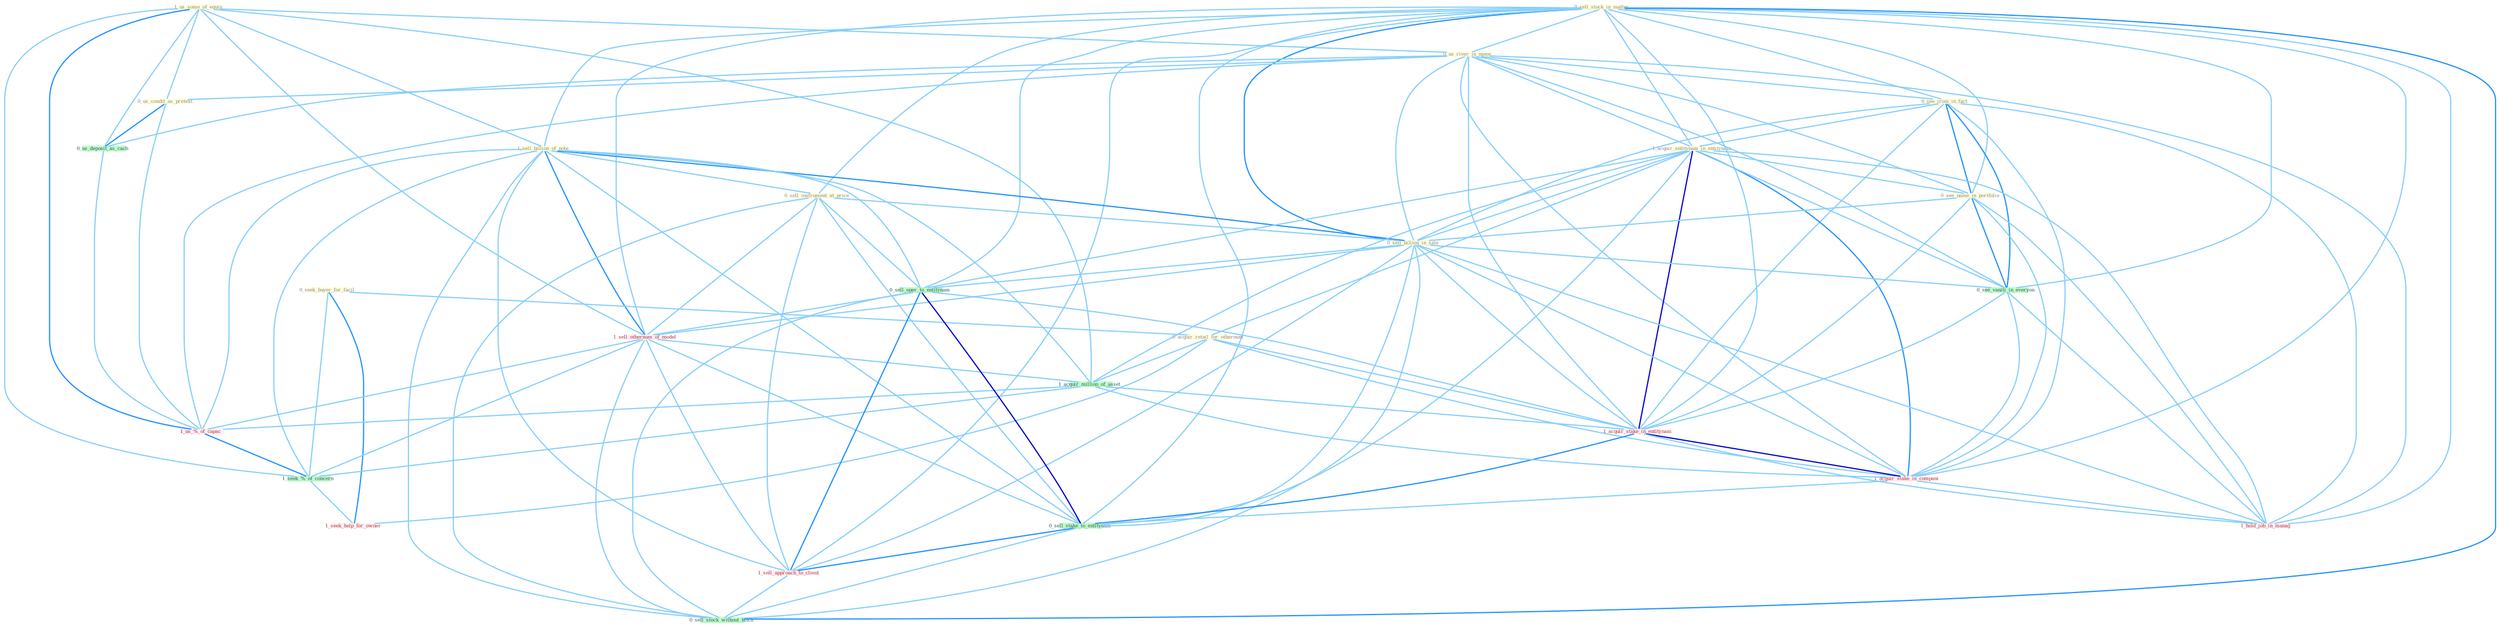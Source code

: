 Graph G{ 
    node
    [shape=polygon,style=filled,width=.5,height=.06,color="#BDFCC9",fixedsize=true,fontsize=4,
    fontcolor="#2f4f4f"];
    {node
    [color="#ffffe0", fontcolor="#8b7d6b"] "1_us_some_of_equip " "0_sell_stock_in_matter " "0_us_river_in_name " "0_us_condit_as_pretext " "1_sell_billion_of_note " "0_see_ironi_in_fact " "1_acquir_entitynam_in_entitynam " "0_sell_instrument_at_price " "0_see_name_in_portfolio " "0_seek_buyer_for_facil " "0_sell_billion_in_sale " "0_acquir_retail_for_othernum "}
{node [color="#fff0f5", fontcolor="#b22222"] "1_sell_othernum_of_model " "1_acquir_stake_in_entitynam " "1_acquir_stake_in_compani " "1_us_%_of_capac " "1_sell_approach_to_client " "1_hold_job_in_manag " "1_seek_help_for_owner "}
edge [color="#B0E2FF"];

	"1_us_some_of_equip " -- "0_us_river_in_name " [w="1", color="#87cefa" ];
	"1_us_some_of_equip " -- "0_us_condit_as_pretext " [w="1", color="#87cefa" ];
	"1_us_some_of_equip " -- "1_sell_billion_of_note " [w="1", color="#87cefa" ];
	"1_us_some_of_equip " -- "1_sell_othernum_of_model " [w="1", color="#87cefa" ];
	"1_us_some_of_equip " -- "1_acquir_million_of_asset " [w="1", color="#87cefa" ];
	"1_us_some_of_equip " -- "0_us_deposit_as_cach " [w="1", color="#87cefa" ];
	"1_us_some_of_equip " -- "1_us_%_of_capac " [w="2", color="#1e90ff" , len=0.8];
	"1_us_some_of_equip " -- "1_seek_%_of_concern " [w="1", color="#87cefa" ];
	"0_sell_stock_in_matter " -- "0_us_river_in_name " [w="1", color="#87cefa" ];
	"0_sell_stock_in_matter " -- "1_sell_billion_of_note " [w="1", color="#87cefa" ];
	"0_sell_stock_in_matter " -- "0_see_ironi_in_fact " [w="1", color="#87cefa" ];
	"0_sell_stock_in_matter " -- "1_acquir_entitynam_in_entitynam " [w="1", color="#87cefa" ];
	"0_sell_stock_in_matter " -- "0_sell_instrument_at_price " [w="1", color="#87cefa" ];
	"0_sell_stock_in_matter " -- "0_see_name_in_portfolio " [w="1", color="#87cefa" ];
	"0_sell_stock_in_matter " -- "0_sell_billion_in_sale " [w="2", color="#1e90ff" , len=0.8];
	"0_sell_stock_in_matter " -- "0_sell_oper_to_entitynam " [w="1", color="#87cefa" ];
	"0_sell_stock_in_matter " -- "1_sell_othernum_of_model " [w="1", color="#87cefa" ];
	"0_sell_stock_in_matter " -- "0_see_vaniti_in_everyon " [w="1", color="#87cefa" ];
	"0_sell_stock_in_matter " -- "1_acquir_stake_in_entitynam " [w="1", color="#87cefa" ];
	"0_sell_stock_in_matter " -- "1_acquir_stake_in_compani " [w="1", color="#87cefa" ];
	"0_sell_stock_in_matter " -- "0_sell_stake_to_entitynam " [w="1", color="#87cefa" ];
	"0_sell_stock_in_matter " -- "1_sell_approach_to_client " [w="1", color="#87cefa" ];
	"0_sell_stock_in_matter " -- "1_hold_job_in_manag " [w="1", color="#87cefa" ];
	"0_sell_stock_in_matter " -- "0_sell_stock_without_hitch " [w="2", color="#1e90ff" , len=0.8];
	"0_us_river_in_name " -- "0_us_condit_as_pretext " [w="1", color="#87cefa" ];
	"0_us_river_in_name " -- "0_see_ironi_in_fact " [w="1", color="#87cefa" ];
	"0_us_river_in_name " -- "1_acquir_entitynam_in_entitynam " [w="1", color="#87cefa" ];
	"0_us_river_in_name " -- "0_see_name_in_portfolio " [w="1", color="#87cefa" ];
	"0_us_river_in_name " -- "0_sell_billion_in_sale " [w="1", color="#87cefa" ];
	"0_us_river_in_name " -- "0_see_vaniti_in_everyon " [w="1", color="#87cefa" ];
	"0_us_river_in_name " -- "0_us_deposit_as_cach " [w="1", color="#87cefa" ];
	"0_us_river_in_name " -- "1_acquir_stake_in_entitynam " [w="1", color="#87cefa" ];
	"0_us_river_in_name " -- "1_acquir_stake_in_compani " [w="1", color="#87cefa" ];
	"0_us_river_in_name " -- "1_us_%_of_capac " [w="1", color="#87cefa" ];
	"0_us_river_in_name " -- "1_hold_job_in_manag " [w="1", color="#87cefa" ];
	"0_us_condit_as_pretext " -- "0_us_deposit_as_cach " [w="2", color="#1e90ff" , len=0.8];
	"0_us_condit_as_pretext " -- "1_us_%_of_capac " [w="1", color="#87cefa" ];
	"1_sell_billion_of_note " -- "0_sell_instrument_at_price " [w="1", color="#87cefa" ];
	"1_sell_billion_of_note " -- "0_sell_billion_in_sale " [w="2", color="#1e90ff" , len=0.8];
	"1_sell_billion_of_note " -- "0_sell_oper_to_entitynam " [w="1", color="#87cefa" ];
	"1_sell_billion_of_note " -- "1_sell_othernum_of_model " [w="2", color="#1e90ff" , len=0.8];
	"1_sell_billion_of_note " -- "1_acquir_million_of_asset " [w="1", color="#87cefa" ];
	"1_sell_billion_of_note " -- "0_sell_stake_to_entitynam " [w="1", color="#87cefa" ];
	"1_sell_billion_of_note " -- "1_us_%_of_capac " [w="1", color="#87cefa" ];
	"1_sell_billion_of_note " -- "1_sell_approach_to_client " [w="1", color="#87cefa" ];
	"1_sell_billion_of_note " -- "0_sell_stock_without_hitch " [w="1", color="#87cefa" ];
	"1_sell_billion_of_note " -- "1_seek_%_of_concern " [w="1", color="#87cefa" ];
	"0_see_ironi_in_fact " -- "1_acquir_entitynam_in_entitynam " [w="1", color="#87cefa" ];
	"0_see_ironi_in_fact " -- "0_see_name_in_portfolio " [w="2", color="#1e90ff" , len=0.8];
	"0_see_ironi_in_fact " -- "0_sell_billion_in_sale " [w="1", color="#87cefa" ];
	"0_see_ironi_in_fact " -- "0_see_vaniti_in_everyon " [w="2", color="#1e90ff" , len=0.8];
	"0_see_ironi_in_fact " -- "1_acquir_stake_in_entitynam " [w="1", color="#87cefa" ];
	"0_see_ironi_in_fact " -- "1_acquir_stake_in_compani " [w="1", color="#87cefa" ];
	"0_see_ironi_in_fact " -- "1_hold_job_in_manag " [w="1", color="#87cefa" ];
	"1_acquir_entitynam_in_entitynam " -- "0_see_name_in_portfolio " [w="1", color="#87cefa" ];
	"1_acquir_entitynam_in_entitynam " -- "0_sell_billion_in_sale " [w="1", color="#87cefa" ];
	"1_acquir_entitynam_in_entitynam " -- "0_acquir_retail_for_othernum " [w="1", color="#87cefa" ];
	"1_acquir_entitynam_in_entitynam " -- "0_sell_oper_to_entitynam " [w="1", color="#87cefa" ];
	"1_acquir_entitynam_in_entitynam " -- "0_see_vaniti_in_everyon " [w="1", color="#87cefa" ];
	"1_acquir_entitynam_in_entitynam " -- "1_acquir_million_of_asset " [w="1", color="#87cefa" ];
	"1_acquir_entitynam_in_entitynam " -- "1_acquir_stake_in_entitynam " [w="3", color="#0000cd" , len=0.6];
	"1_acquir_entitynam_in_entitynam " -- "1_acquir_stake_in_compani " [w="2", color="#1e90ff" , len=0.8];
	"1_acquir_entitynam_in_entitynam " -- "0_sell_stake_to_entitynam " [w="1", color="#87cefa" ];
	"1_acquir_entitynam_in_entitynam " -- "1_hold_job_in_manag " [w="1", color="#87cefa" ];
	"0_sell_instrument_at_price " -- "0_sell_billion_in_sale " [w="1", color="#87cefa" ];
	"0_sell_instrument_at_price " -- "0_sell_oper_to_entitynam " [w="1", color="#87cefa" ];
	"0_sell_instrument_at_price " -- "1_sell_othernum_of_model " [w="1", color="#87cefa" ];
	"0_sell_instrument_at_price " -- "0_sell_stake_to_entitynam " [w="1", color="#87cefa" ];
	"0_sell_instrument_at_price " -- "1_sell_approach_to_client " [w="1", color="#87cefa" ];
	"0_sell_instrument_at_price " -- "0_sell_stock_without_hitch " [w="1", color="#87cefa" ];
	"0_see_name_in_portfolio " -- "0_sell_billion_in_sale " [w="1", color="#87cefa" ];
	"0_see_name_in_portfolio " -- "0_see_vaniti_in_everyon " [w="2", color="#1e90ff" , len=0.8];
	"0_see_name_in_portfolio " -- "1_acquir_stake_in_entitynam " [w="1", color="#87cefa" ];
	"0_see_name_in_portfolio " -- "1_acquir_stake_in_compani " [w="1", color="#87cefa" ];
	"0_see_name_in_portfolio " -- "1_hold_job_in_manag " [w="1", color="#87cefa" ];
	"0_seek_buyer_for_facil " -- "0_acquir_retail_for_othernum " [w="1", color="#87cefa" ];
	"0_seek_buyer_for_facil " -- "1_seek_%_of_concern " [w="1", color="#87cefa" ];
	"0_seek_buyer_for_facil " -- "1_seek_help_for_owner " [w="2", color="#1e90ff" , len=0.8];
	"0_sell_billion_in_sale " -- "0_sell_oper_to_entitynam " [w="1", color="#87cefa" ];
	"0_sell_billion_in_sale " -- "1_sell_othernum_of_model " [w="1", color="#87cefa" ];
	"0_sell_billion_in_sale " -- "0_see_vaniti_in_everyon " [w="1", color="#87cefa" ];
	"0_sell_billion_in_sale " -- "1_acquir_stake_in_entitynam " [w="1", color="#87cefa" ];
	"0_sell_billion_in_sale " -- "1_acquir_stake_in_compani " [w="1", color="#87cefa" ];
	"0_sell_billion_in_sale " -- "0_sell_stake_to_entitynam " [w="1", color="#87cefa" ];
	"0_sell_billion_in_sale " -- "1_sell_approach_to_client " [w="1", color="#87cefa" ];
	"0_sell_billion_in_sale " -- "1_hold_job_in_manag " [w="1", color="#87cefa" ];
	"0_sell_billion_in_sale " -- "0_sell_stock_without_hitch " [w="1", color="#87cefa" ];
	"0_acquir_retail_for_othernum " -- "1_acquir_million_of_asset " [w="1", color="#87cefa" ];
	"0_acquir_retail_for_othernum " -- "1_acquir_stake_in_entitynam " [w="1", color="#87cefa" ];
	"0_acquir_retail_for_othernum " -- "1_acquir_stake_in_compani " [w="1", color="#87cefa" ];
	"0_acquir_retail_for_othernum " -- "1_seek_help_for_owner " [w="1", color="#87cefa" ];
	"0_sell_oper_to_entitynam " -- "1_sell_othernum_of_model " [w="1", color="#87cefa" ];
	"0_sell_oper_to_entitynam " -- "1_acquir_stake_in_entitynam " [w="1", color="#87cefa" ];
	"0_sell_oper_to_entitynam " -- "0_sell_stake_to_entitynam " [w="3", color="#0000cd" , len=0.6];
	"0_sell_oper_to_entitynam " -- "1_sell_approach_to_client " [w="2", color="#1e90ff" , len=0.8];
	"0_sell_oper_to_entitynam " -- "0_sell_stock_without_hitch " [w="1", color="#87cefa" ];
	"1_sell_othernum_of_model " -- "1_acquir_million_of_asset " [w="1", color="#87cefa" ];
	"1_sell_othernum_of_model " -- "0_sell_stake_to_entitynam " [w="1", color="#87cefa" ];
	"1_sell_othernum_of_model " -- "1_us_%_of_capac " [w="1", color="#87cefa" ];
	"1_sell_othernum_of_model " -- "1_sell_approach_to_client " [w="1", color="#87cefa" ];
	"1_sell_othernum_of_model " -- "0_sell_stock_without_hitch " [w="1", color="#87cefa" ];
	"1_sell_othernum_of_model " -- "1_seek_%_of_concern " [w="1", color="#87cefa" ];
	"0_see_vaniti_in_everyon " -- "1_acquir_stake_in_entitynam " [w="1", color="#87cefa" ];
	"0_see_vaniti_in_everyon " -- "1_acquir_stake_in_compani " [w="1", color="#87cefa" ];
	"0_see_vaniti_in_everyon " -- "1_hold_job_in_manag " [w="1", color="#87cefa" ];
	"1_acquir_million_of_asset " -- "1_acquir_stake_in_entitynam " [w="1", color="#87cefa" ];
	"1_acquir_million_of_asset " -- "1_acquir_stake_in_compani " [w="1", color="#87cefa" ];
	"1_acquir_million_of_asset " -- "1_us_%_of_capac " [w="1", color="#87cefa" ];
	"1_acquir_million_of_asset " -- "1_seek_%_of_concern " [w="1", color="#87cefa" ];
	"0_us_deposit_as_cach " -- "1_us_%_of_capac " [w="1", color="#87cefa" ];
	"1_acquir_stake_in_entitynam " -- "1_acquir_stake_in_compani " [w="3", color="#0000cd" , len=0.6];
	"1_acquir_stake_in_entitynam " -- "0_sell_stake_to_entitynam " [w="2", color="#1e90ff" , len=0.8];
	"1_acquir_stake_in_entitynam " -- "1_hold_job_in_manag " [w="1", color="#87cefa" ];
	"1_acquir_stake_in_compani " -- "0_sell_stake_to_entitynam " [w="1", color="#87cefa" ];
	"1_acquir_stake_in_compani " -- "1_hold_job_in_manag " [w="1", color="#87cefa" ];
	"0_sell_stake_to_entitynam " -- "1_sell_approach_to_client " [w="2", color="#1e90ff" , len=0.8];
	"0_sell_stake_to_entitynam " -- "0_sell_stock_without_hitch " [w="1", color="#87cefa" ];
	"1_us_%_of_capac " -- "1_seek_%_of_concern " [w="2", color="#1e90ff" , len=0.8];
	"1_sell_approach_to_client " -- "0_sell_stock_without_hitch " [w="1", color="#87cefa" ];
	"1_seek_%_of_concern " -- "1_seek_help_for_owner " [w="1", color="#87cefa" ];
}